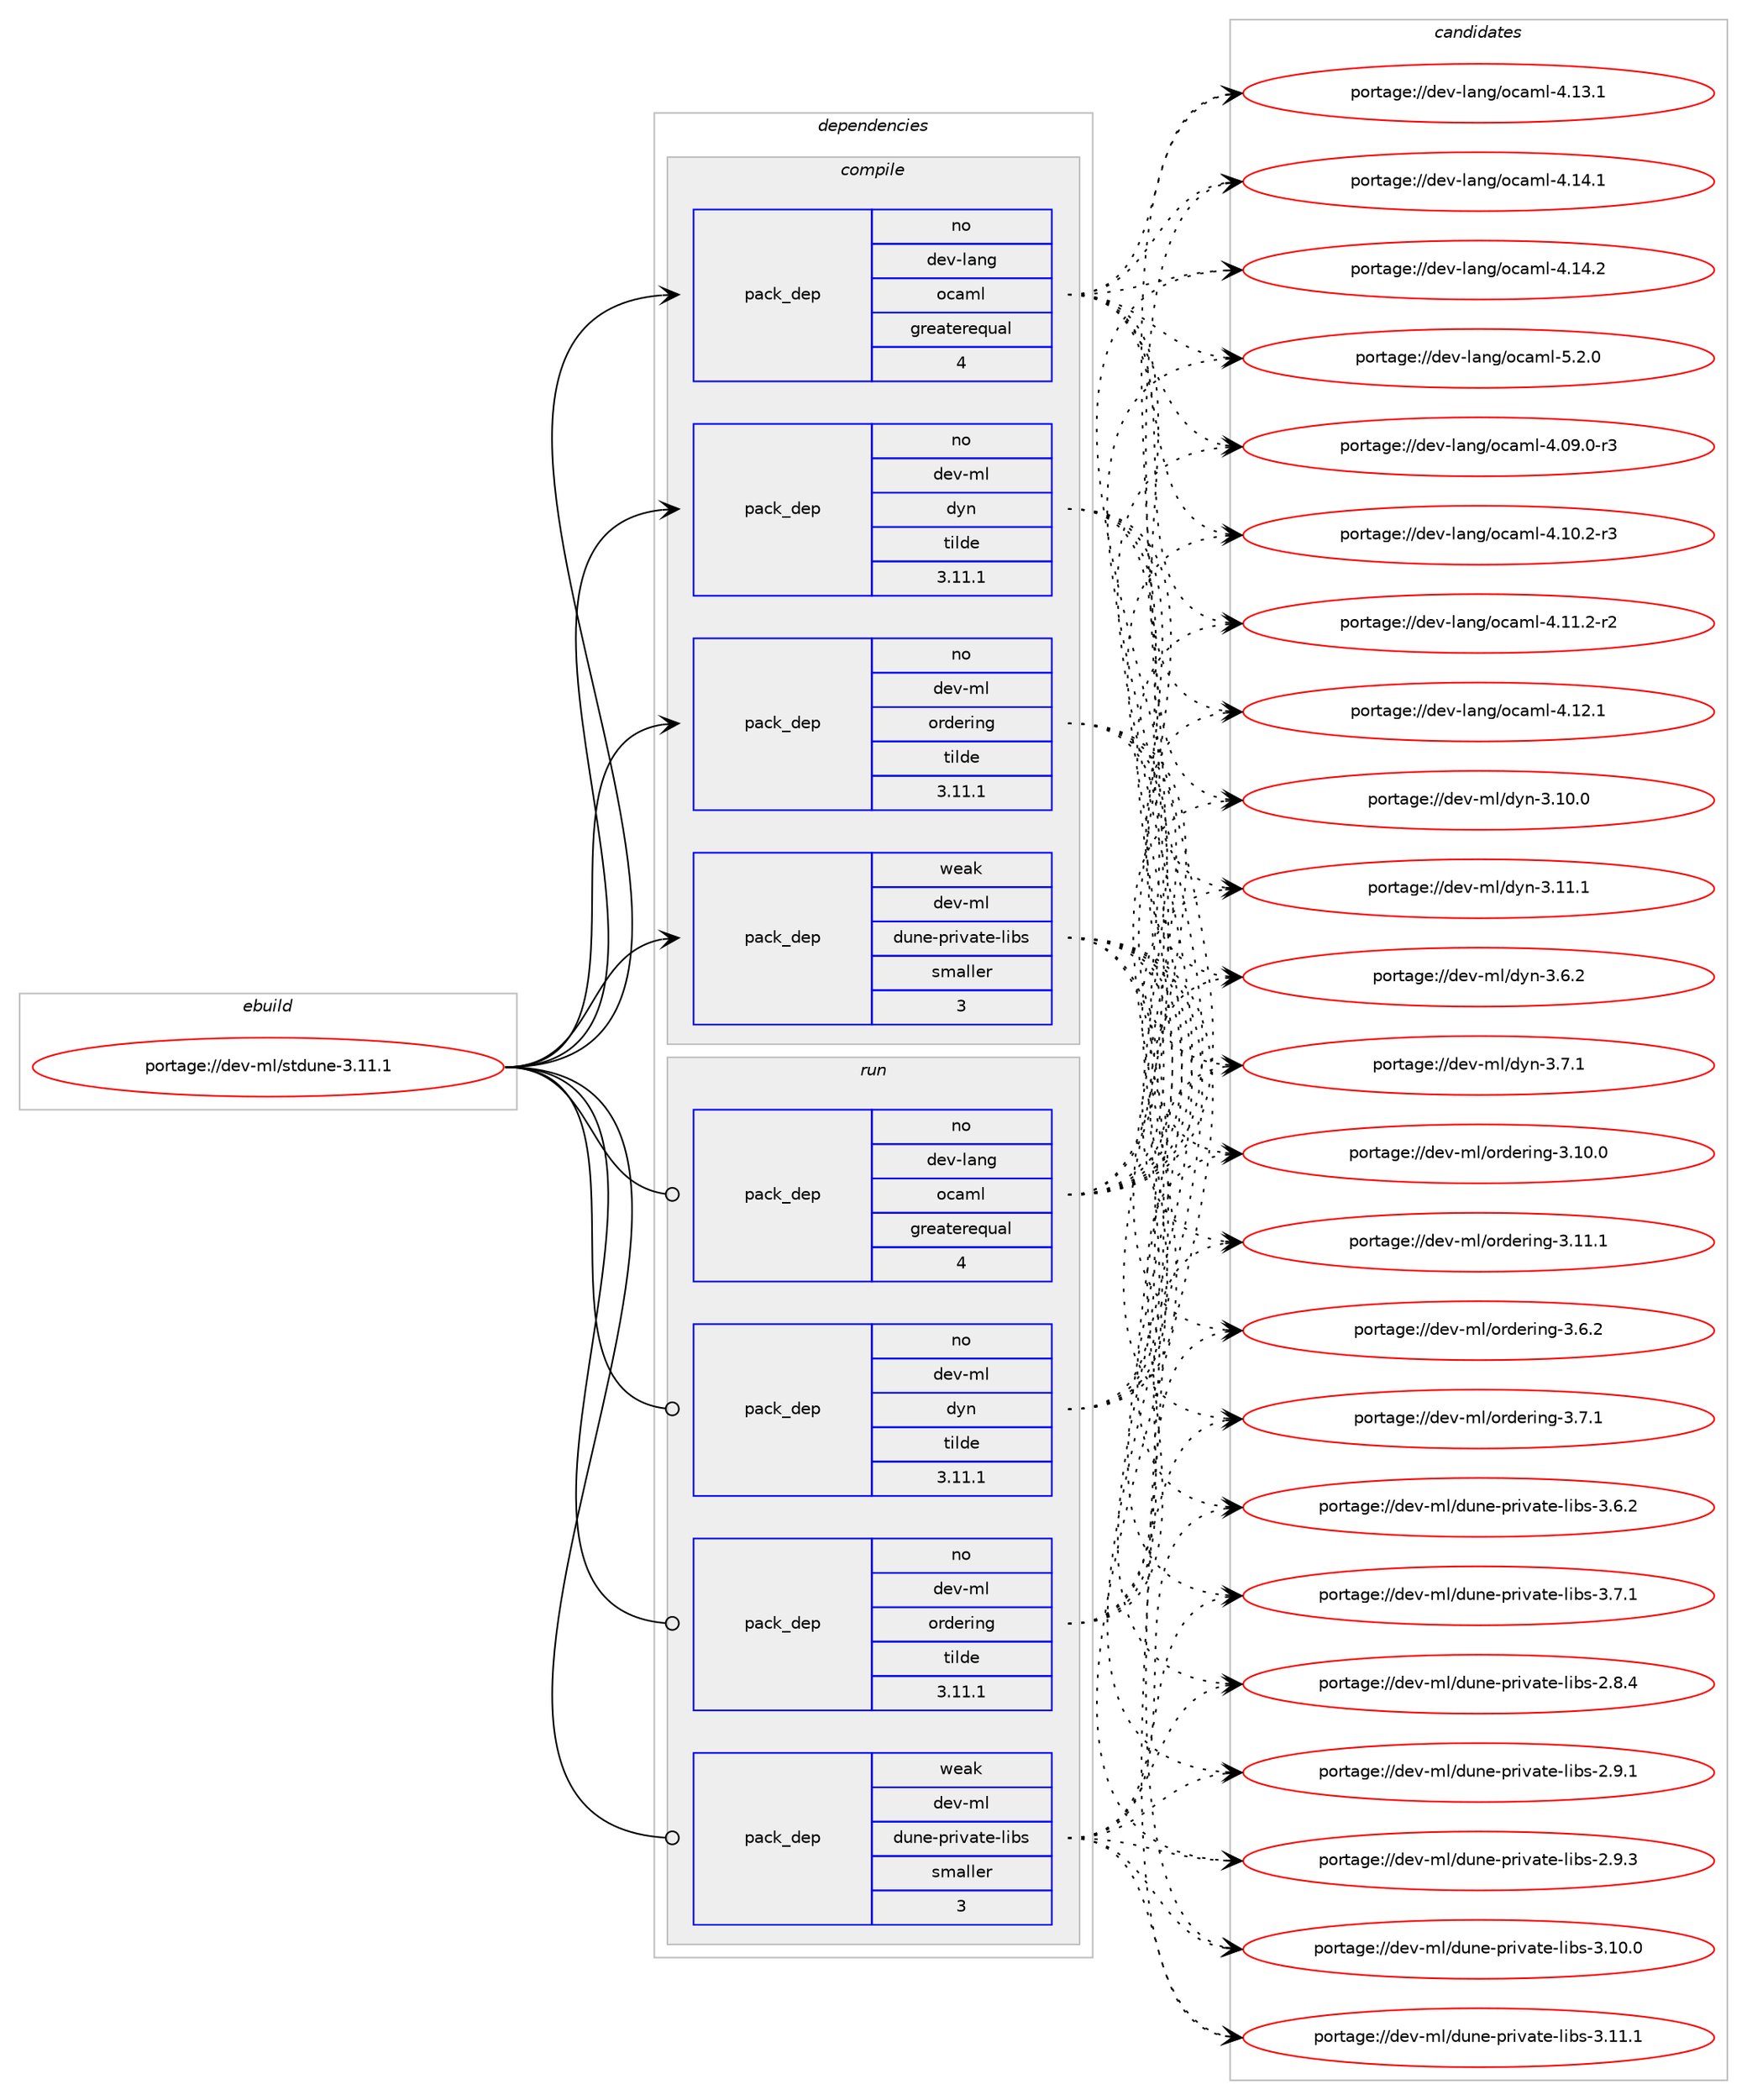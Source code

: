 digraph prolog {

# *************
# Graph options
# *************

newrank=true;
concentrate=true;
compound=true;
graph [rankdir=LR,fontname=Helvetica,fontsize=10,ranksep=1.5];#, ranksep=2.5, nodesep=0.2];
edge  [arrowhead=vee];
node  [fontname=Helvetica,fontsize=10];

# **********
# The ebuild
# **********

subgraph cluster_leftcol {
color=gray;
rank=same;
label=<<i>ebuild</i>>;
id [label="portage://dev-ml/stdune-3.11.1", color=red, width=4, href="../dev-ml/stdune-3.11.1.svg"];
}

# ****************
# The dependencies
# ****************

subgraph cluster_midcol {
color=gray;
label=<<i>dependencies</i>>;
subgraph cluster_compile {
fillcolor="#eeeeee";
style=filled;
label=<<i>compile</i>>;
subgraph pack32659 {
dependency62699 [label=<<TABLE BORDER="0" CELLBORDER="1" CELLSPACING="0" CELLPADDING="4" WIDTH="220"><TR><TD ROWSPAN="6" CELLPADDING="30">pack_dep</TD></TR><TR><TD WIDTH="110">no</TD></TR><TR><TD>dev-lang</TD></TR><TR><TD>ocaml</TD></TR><TR><TD>greaterequal</TD></TR><TR><TD>4</TD></TR></TABLE>>, shape=none, color=blue];
}
id:e -> dependency62699:w [weight=20,style="solid",arrowhead="vee"];
# *** BEGIN UNKNOWN DEPENDENCY TYPE (TODO) ***
# id -> package_dependency(portage://dev-ml/stdune-3.11.1,install,no,dev-ml,dune,none,[,,],any_same_slot,[])
# *** END UNKNOWN DEPENDENCY TYPE (TODO) ***

subgraph pack32660 {
dependency62700 [label=<<TABLE BORDER="0" CELLBORDER="1" CELLSPACING="0" CELLPADDING="4" WIDTH="220"><TR><TD ROWSPAN="6" CELLPADDING="30">pack_dep</TD></TR><TR><TD WIDTH="110">no</TD></TR><TR><TD>dev-ml</TD></TR><TR><TD>dyn</TD></TR><TR><TD>tilde</TD></TR><TR><TD>3.11.1</TD></TR></TABLE>>, shape=none, color=blue];
}
id:e -> dependency62700:w [weight=20,style="solid",arrowhead="vee"];
subgraph pack32661 {
dependency62701 [label=<<TABLE BORDER="0" CELLBORDER="1" CELLSPACING="0" CELLPADDING="4" WIDTH="220"><TR><TD ROWSPAN="6" CELLPADDING="30">pack_dep</TD></TR><TR><TD WIDTH="110">no</TD></TR><TR><TD>dev-ml</TD></TR><TR><TD>ordering</TD></TR><TR><TD>tilde</TD></TR><TR><TD>3.11.1</TD></TR></TABLE>>, shape=none, color=blue];
}
id:e -> dependency62701:w [weight=20,style="solid",arrowhead="vee"];
subgraph pack32662 {
dependency62702 [label=<<TABLE BORDER="0" CELLBORDER="1" CELLSPACING="0" CELLPADDING="4" WIDTH="220"><TR><TD ROWSPAN="6" CELLPADDING="30">pack_dep</TD></TR><TR><TD WIDTH="110">weak</TD></TR><TR><TD>dev-ml</TD></TR><TR><TD>dune-private-libs</TD></TR><TR><TD>smaller</TD></TR><TR><TD>3</TD></TR></TABLE>>, shape=none, color=blue];
}
id:e -> dependency62702:w [weight=20,style="solid",arrowhead="vee"];
}
subgraph cluster_compileandrun {
fillcolor="#eeeeee";
style=filled;
label=<<i>compile and run</i>>;
}
subgraph cluster_run {
fillcolor="#eeeeee";
style=filled;
label=<<i>run</i>>;
subgraph pack32663 {
dependency62703 [label=<<TABLE BORDER="0" CELLBORDER="1" CELLSPACING="0" CELLPADDING="4" WIDTH="220"><TR><TD ROWSPAN="6" CELLPADDING="30">pack_dep</TD></TR><TR><TD WIDTH="110">no</TD></TR><TR><TD>dev-lang</TD></TR><TR><TD>ocaml</TD></TR><TR><TD>greaterequal</TD></TR><TR><TD>4</TD></TR></TABLE>>, shape=none, color=blue];
}
id:e -> dependency62703:w [weight=20,style="solid",arrowhead="odot"];
# *** BEGIN UNKNOWN DEPENDENCY TYPE (TODO) ***
# id -> package_dependency(portage://dev-ml/stdune-3.11.1,run,no,dev-ml,dune,none,[,,],any_same_slot,[])
# *** END UNKNOWN DEPENDENCY TYPE (TODO) ***

subgraph pack32664 {
dependency62704 [label=<<TABLE BORDER="0" CELLBORDER="1" CELLSPACING="0" CELLPADDING="4" WIDTH="220"><TR><TD ROWSPAN="6" CELLPADDING="30">pack_dep</TD></TR><TR><TD WIDTH="110">no</TD></TR><TR><TD>dev-ml</TD></TR><TR><TD>dyn</TD></TR><TR><TD>tilde</TD></TR><TR><TD>3.11.1</TD></TR></TABLE>>, shape=none, color=blue];
}
id:e -> dependency62704:w [weight=20,style="solid",arrowhead="odot"];
subgraph pack32665 {
dependency62705 [label=<<TABLE BORDER="0" CELLBORDER="1" CELLSPACING="0" CELLPADDING="4" WIDTH="220"><TR><TD ROWSPAN="6" CELLPADDING="30">pack_dep</TD></TR><TR><TD WIDTH="110">no</TD></TR><TR><TD>dev-ml</TD></TR><TR><TD>ordering</TD></TR><TR><TD>tilde</TD></TR><TR><TD>3.11.1</TD></TR></TABLE>>, shape=none, color=blue];
}
id:e -> dependency62705:w [weight=20,style="solid",arrowhead="odot"];
subgraph pack32666 {
dependency62706 [label=<<TABLE BORDER="0" CELLBORDER="1" CELLSPACING="0" CELLPADDING="4" WIDTH="220"><TR><TD ROWSPAN="6" CELLPADDING="30">pack_dep</TD></TR><TR><TD WIDTH="110">weak</TD></TR><TR><TD>dev-ml</TD></TR><TR><TD>dune-private-libs</TD></TR><TR><TD>smaller</TD></TR><TR><TD>3</TD></TR></TABLE>>, shape=none, color=blue];
}
id:e -> dependency62706:w [weight=20,style="solid",arrowhead="odot"];
}
}

# **************
# The candidates
# **************

subgraph cluster_choices {
rank=same;
color=gray;
label=<<i>candidates</i>>;

subgraph choice32659 {
color=black;
nodesep=1;
choice1001011184510897110103471119997109108455246485746484511451 [label="portage://dev-lang/ocaml-4.09.0-r3", color=red, width=4,href="../dev-lang/ocaml-4.09.0-r3.svg"];
choice1001011184510897110103471119997109108455246494846504511451 [label="portage://dev-lang/ocaml-4.10.2-r3", color=red, width=4,href="../dev-lang/ocaml-4.10.2-r3.svg"];
choice1001011184510897110103471119997109108455246494946504511450 [label="portage://dev-lang/ocaml-4.11.2-r2", color=red, width=4,href="../dev-lang/ocaml-4.11.2-r2.svg"];
choice100101118451089711010347111999710910845524649504649 [label="portage://dev-lang/ocaml-4.12.1", color=red, width=4,href="../dev-lang/ocaml-4.12.1.svg"];
choice100101118451089711010347111999710910845524649514649 [label="portage://dev-lang/ocaml-4.13.1", color=red, width=4,href="../dev-lang/ocaml-4.13.1.svg"];
choice100101118451089711010347111999710910845524649524649 [label="portage://dev-lang/ocaml-4.14.1", color=red, width=4,href="../dev-lang/ocaml-4.14.1.svg"];
choice100101118451089711010347111999710910845524649524650 [label="portage://dev-lang/ocaml-4.14.2", color=red, width=4,href="../dev-lang/ocaml-4.14.2.svg"];
choice1001011184510897110103471119997109108455346504648 [label="portage://dev-lang/ocaml-5.2.0", color=red, width=4,href="../dev-lang/ocaml-5.2.0.svg"];
dependency62699:e -> choice1001011184510897110103471119997109108455246485746484511451:w [style=dotted,weight="100"];
dependency62699:e -> choice1001011184510897110103471119997109108455246494846504511451:w [style=dotted,weight="100"];
dependency62699:e -> choice1001011184510897110103471119997109108455246494946504511450:w [style=dotted,weight="100"];
dependency62699:e -> choice100101118451089711010347111999710910845524649504649:w [style=dotted,weight="100"];
dependency62699:e -> choice100101118451089711010347111999710910845524649514649:w [style=dotted,weight="100"];
dependency62699:e -> choice100101118451089711010347111999710910845524649524649:w [style=dotted,weight="100"];
dependency62699:e -> choice100101118451089711010347111999710910845524649524650:w [style=dotted,weight="100"];
dependency62699:e -> choice1001011184510897110103471119997109108455346504648:w [style=dotted,weight="100"];
}
subgraph choice32660 {
color=black;
nodesep=1;
choice100101118451091084710012111045514649484648 [label="portage://dev-ml/dyn-3.10.0", color=red, width=4,href="../dev-ml/dyn-3.10.0.svg"];
choice100101118451091084710012111045514649494649 [label="portage://dev-ml/dyn-3.11.1", color=red, width=4,href="../dev-ml/dyn-3.11.1.svg"];
choice1001011184510910847100121110455146544650 [label="portage://dev-ml/dyn-3.6.2", color=red, width=4,href="../dev-ml/dyn-3.6.2.svg"];
choice1001011184510910847100121110455146554649 [label="portage://dev-ml/dyn-3.7.1", color=red, width=4,href="../dev-ml/dyn-3.7.1.svg"];
dependency62700:e -> choice100101118451091084710012111045514649484648:w [style=dotted,weight="100"];
dependency62700:e -> choice100101118451091084710012111045514649494649:w [style=dotted,weight="100"];
dependency62700:e -> choice1001011184510910847100121110455146544650:w [style=dotted,weight="100"];
dependency62700:e -> choice1001011184510910847100121110455146554649:w [style=dotted,weight="100"];
}
subgraph choice32661 {
color=black;
nodesep=1;
choice100101118451091084711111410010111410511010345514649484648 [label="portage://dev-ml/ordering-3.10.0", color=red, width=4,href="../dev-ml/ordering-3.10.0.svg"];
choice100101118451091084711111410010111410511010345514649494649 [label="portage://dev-ml/ordering-3.11.1", color=red, width=4,href="../dev-ml/ordering-3.11.1.svg"];
choice1001011184510910847111114100101114105110103455146544650 [label="portage://dev-ml/ordering-3.6.2", color=red, width=4,href="../dev-ml/ordering-3.6.2.svg"];
choice1001011184510910847111114100101114105110103455146554649 [label="portage://dev-ml/ordering-3.7.1", color=red, width=4,href="../dev-ml/ordering-3.7.1.svg"];
dependency62701:e -> choice100101118451091084711111410010111410511010345514649484648:w [style=dotted,weight="100"];
dependency62701:e -> choice100101118451091084711111410010111410511010345514649494649:w [style=dotted,weight="100"];
dependency62701:e -> choice1001011184510910847111114100101114105110103455146544650:w [style=dotted,weight="100"];
dependency62701:e -> choice1001011184510910847111114100101114105110103455146554649:w [style=dotted,weight="100"];
}
subgraph choice32662 {
color=black;
nodesep=1;
choice100101118451091084710011711010145112114105118971161014510810598115455046564652 [label="portage://dev-ml/dune-private-libs-2.8.4", color=red, width=4,href="../dev-ml/dune-private-libs-2.8.4.svg"];
choice100101118451091084710011711010145112114105118971161014510810598115455046574649 [label="portage://dev-ml/dune-private-libs-2.9.1", color=red, width=4,href="../dev-ml/dune-private-libs-2.9.1.svg"];
choice100101118451091084710011711010145112114105118971161014510810598115455046574651 [label="portage://dev-ml/dune-private-libs-2.9.3", color=red, width=4,href="../dev-ml/dune-private-libs-2.9.3.svg"];
choice10010111845109108471001171101014511211410511897116101451081059811545514649484648 [label="portage://dev-ml/dune-private-libs-3.10.0", color=red, width=4,href="../dev-ml/dune-private-libs-3.10.0.svg"];
choice10010111845109108471001171101014511211410511897116101451081059811545514649494649 [label="portage://dev-ml/dune-private-libs-3.11.1", color=red, width=4,href="../dev-ml/dune-private-libs-3.11.1.svg"];
choice100101118451091084710011711010145112114105118971161014510810598115455146544650 [label="portage://dev-ml/dune-private-libs-3.6.2", color=red, width=4,href="../dev-ml/dune-private-libs-3.6.2.svg"];
choice100101118451091084710011711010145112114105118971161014510810598115455146554649 [label="portage://dev-ml/dune-private-libs-3.7.1", color=red, width=4,href="../dev-ml/dune-private-libs-3.7.1.svg"];
dependency62702:e -> choice100101118451091084710011711010145112114105118971161014510810598115455046564652:w [style=dotted,weight="100"];
dependency62702:e -> choice100101118451091084710011711010145112114105118971161014510810598115455046574649:w [style=dotted,weight="100"];
dependency62702:e -> choice100101118451091084710011711010145112114105118971161014510810598115455046574651:w [style=dotted,weight="100"];
dependency62702:e -> choice10010111845109108471001171101014511211410511897116101451081059811545514649484648:w [style=dotted,weight="100"];
dependency62702:e -> choice10010111845109108471001171101014511211410511897116101451081059811545514649494649:w [style=dotted,weight="100"];
dependency62702:e -> choice100101118451091084710011711010145112114105118971161014510810598115455146544650:w [style=dotted,weight="100"];
dependency62702:e -> choice100101118451091084710011711010145112114105118971161014510810598115455146554649:w [style=dotted,weight="100"];
}
subgraph choice32663 {
color=black;
nodesep=1;
choice1001011184510897110103471119997109108455246485746484511451 [label="portage://dev-lang/ocaml-4.09.0-r3", color=red, width=4,href="../dev-lang/ocaml-4.09.0-r3.svg"];
choice1001011184510897110103471119997109108455246494846504511451 [label="portage://dev-lang/ocaml-4.10.2-r3", color=red, width=4,href="../dev-lang/ocaml-4.10.2-r3.svg"];
choice1001011184510897110103471119997109108455246494946504511450 [label="portage://dev-lang/ocaml-4.11.2-r2", color=red, width=4,href="../dev-lang/ocaml-4.11.2-r2.svg"];
choice100101118451089711010347111999710910845524649504649 [label="portage://dev-lang/ocaml-4.12.1", color=red, width=4,href="../dev-lang/ocaml-4.12.1.svg"];
choice100101118451089711010347111999710910845524649514649 [label="portage://dev-lang/ocaml-4.13.1", color=red, width=4,href="../dev-lang/ocaml-4.13.1.svg"];
choice100101118451089711010347111999710910845524649524649 [label="portage://dev-lang/ocaml-4.14.1", color=red, width=4,href="../dev-lang/ocaml-4.14.1.svg"];
choice100101118451089711010347111999710910845524649524650 [label="portage://dev-lang/ocaml-4.14.2", color=red, width=4,href="../dev-lang/ocaml-4.14.2.svg"];
choice1001011184510897110103471119997109108455346504648 [label="portage://dev-lang/ocaml-5.2.0", color=red, width=4,href="../dev-lang/ocaml-5.2.0.svg"];
dependency62703:e -> choice1001011184510897110103471119997109108455246485746484511451:w [style=dotted,weight="100"];
dependency62703:e -> choice1001011184510897110103471119997109108455246494846504511451:w [style=dotted,weight="100"];
dependency62703:e -> choice1001011184510897110103471119997109108455246494946504511450:w [style=dotted,weight="100"];
dependency62703:e -> choice100101118451089711010347111999710910845524649504649:w [style=dotted,weight="100"];
dependency62703:e -> choice100101118451089711010347111999710910845524649514649:w [style=dotted,weight="100"];
dependency62703:e -> choice100101118451089711010347111999710910845524649524649:w [style=dotted,weight="100"];
dependency62703:e -> choice100101118451089711010347111999710910845524649524650:w [style=dotted,weight="100"];
dependency62703:e -> choice1001011184510897110103471119997109108455346504648:w [style=dotted,weight="100"];
}
subgraph choice32664 {
color=black;
nodesep=1;
choice100101118451091084710012111045514649484648 [label="portage://dev-ml/dyn-3.10.0", color=red, width=4,href="../dev-ml/dyn-3.10.0.svg"];
choice100101118451091084710012111045514649494649 [label="portage://dev-ml/dyn-3.11.1", color=red, width=4,href="../dev-ml/dyn-3.11.1.svg"];
choice1001011184510910847100121110455146544650 [label="portage://dev-ml/dyn-3.6.2", color=red, width=4,href="../dev-ml/dyn-3.6.2.svg"];
choice1001011184510910847100121110455146554649 [label="portage://dev-ml/dyn-3.7.1", color=red, width=4,href="../dev-ml/dyn-3.7.1.svg"];
dependency62704:e -> choice100101118451091084710012111045514649484648:w [style=dotted,weight="100"];
dependency62704:e -> choice100101118451091084710012111045514649494649:w [style=dotted,weight="100"];
dependency62704:e -> choice1001011184510910847100121110455146544650:w [style=dotted,weight="100"];
dependency62704:e -> choice1001011184510910847100121110455146554649:w [style=dotted,weight="100"];
}
subgraph choice32665 {
color=black;
nodesep=1;
choice100101118451091084711111410010111410511010345514649484648 [label="portage://dev-ml/ordering-3.10.0", color=red, width=4,href="../dev-ml/ordering-3.10.0.svg"];
choice100101118451091084711111410010111410511010345514649494649 [label="portage://dev-ml/ordering-3.11.1", color=red, width=4,href="../dev-ml/ordering-3.11.1.svg"];
choice1001011184510910847111114100101114105110103455146544650 [label="portage://dev-ml/ordering-3.6.2", color=red, width=4,href="../dev-ml/ordering-3.6.2.svg"];
choice1001011184510910847111114100101114105110103455146554649 [label="portage://dev-ml/ordering-3.7.1", color=red, width=4,href="../dev-ml/ordering-3.7.1.svg"];
dependency62705:e -> choice100101118451091084711111410010111410511010345514649484648:w [style=dotted,weight="100"];
dependency62705:e -> choice100101118451091084711111410010111410511010345514649494649:w [style=dotted,weight="100"];
dependency62705:e -> choice1001011184510910847111114100101114105110103455146544650:w [style=dotted,weight="100"];
dependency62705:e -> choice1001011184510910847111114100101114105110103455146554649:w [style=dotted,weight="100"];
}
subgraph choice32666 {
color=black;
nodesep=1;
choice100101118451091084710011711010145112114105118971161014510810598115455046564652 [label="portage://dev-ml/dune-private-libs-2.8.4", color=red, width=4,href="../dev-ml/dune-private-libs-2.8.4.svg"];
choice100101118451091084710011711010145112114105118971161014510810598115455046574649 [label="portage://dev-ml/dune-private-libs-2.9.1", color=red, width=4,href="../dev-ml/dune-private-libs-2.9.1.svg"];
choice100101118451091084710011711010145112114105118971161014510810598115455046574651 [label="portage://dev-ml/dune-private-libs-2.9.3", color=red, width=4,href="../dev-ml/dune-private-libs-2.9.3.svg"];
choice10010111845109108471001171101014511211410511897116101451081059811545514649484648 [label="portage://dev-ml/dune-private-libs-3.10.0", color=red, width=4,href="../dev-ml/dune-private-libs-3.10.0.svg"];
choice10010111845109108471001171101014511211410511897116101451081059811545514649494649 [label="portage://dev-ml/dune-private-libs-3.11.1", color=red, width=4,href="../dev-ml/dune-private-libs-3.11.1.svg"];
choice100101118451091084710011711010145112114105118971161014510810598115455146544650 [label="portage://dev-ml/dune-private-libs-3.6.2", color=red, width=4,href="../dev-ml/dune-private-libs-3.6.2.svg"];
choice100101118451091084710011711010145112114105118971161014510810598115455146554649 [label="portage://dev-ml/dune-private-libs-3.7.1", color=red, width=4,href="../dev-ml/dune-private-libs-3.7.1.svg"];
dependency62706:e -> choice100101118451091084710011711010145112114105118971161014510810598115455046564652:w [style=dotted,weight="100"];
dependency62706:e -> choice100101118451091084710011711010145112114105118971161014510810598115455046574649:w [style=dotted,weight="100"];
dependency62706:e -> choice100101118451091084710011711010145112114105118971161014510810598115455046574651:w [style=dotted,weight="100"];
dependency62706:e -> choice10010111845109108471001171101014511211410511897116101451081059811545514649484648:w [style=dotted,weight="100"];
dependency62706:e -> choice10010111845109108471001171101014511211410511897116101451081059811545514649494649:w [style=dotted,weight="100"];
dependency62706:e -> choice100101118451091084710011711010145112114105118971161014510810598115455146544650:w [style=dotted,weight="100"];
dependency62706:e -> choice100101118451091084710011711010145112114105118971161014510810598115455146554649:w [style=dotted,weight="100"];
}
}

}
